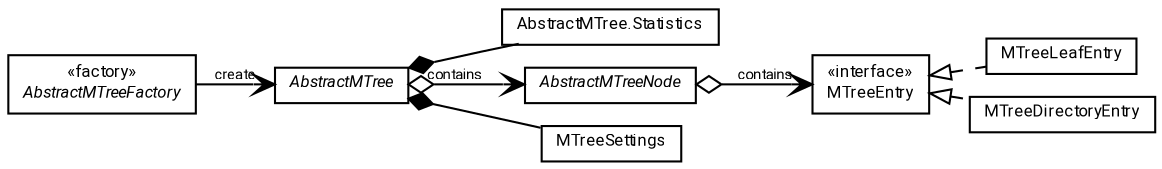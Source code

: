 #!/usr/local/bin/dot
#
# Class diagram 
# Generated by UMLGraph version R5_7_2-60-g0e99a6 (http://www.spinellis.gr/umlgraph/)
#

digraph G {
	graph [fontnames="svg"]
	edge [fontname="Roboto",fontsize=7,labelfontname="Roboto",labelfontsize=7,color="black"];
	node [fontname="Roboto",fontcolor="black",fontsize=8,shape=plaintext,margin=0,width=0,height=0];
	nodesep=0.15;
	ranksep=0.25;
	rankdir=LR;
	// de.lmu.ifi.dbs.elki.index.tree.metrical.mtreevariants.MTreeLeafEntry
	c622576 [label=<<table title="de.lmu.ifi.dbs.elki.index.tree.metrical.mtreevariants.MTreeLeafEntry" border="0" cellborder="1" cellspacing="0" cellpadding="2" href="MTreeLeafEntry.html" target="_parent">
		<tr><td><table border="0" cellspacing="0" cellpadding="1">
		<tr><td align="center" balign="center"> <font face="Roboto">MTreeLeafEntry</font> </td></tr>
		</table></td></tr>
		</table>>, URL="MTreeLeafEntry.html"];
	// de.lmu.ifi.dbs.elki.index.tree.metrical.mtreevariants.MTreeEntry
	c622577 [label=<<table title="de.lmu.ifi.dbs.elki.index.tree.metrical.mtreevariants.MTreeEntry" border="0" cellborder="1" cellspacing="0" cellpadding="2" href="MTreeEntry.html" target="_parent">
		<tr><td><table border="0" cellspacing="0" cellpadding="1">
		<tr><td align="center" balign="center"> &#171;interface&#187; </td></tr>
		<tr><td align="center" balign="center"> <font face="Roboto">MTreeEntry</font> </td></tr>
		</table></td></tr>
		</table>>, URL="MTreeEntry.html"];
	// de.lmu.ifi.dbs.elki.index.tree.metrical.mtreevariants.AbstractMTreeFactory<O, N extends de.lmu.ifi.dbs.elki.index.tree.metrical.mtreevariants.AbstractMTreeNode<O, N, E>, E extends de.lmu.ifi.dbs.elki.index.tree.metrical.mtreevariants.MTreeEntry, S extends de.lmu.ifi.dbs.elki.index.tree.metrical.mtreevariants.MTreeSettings<O, N, E>>
	c622587 [label=<<table title="de.lmu.ifi.dbs.elki.index.tree.metrical.mtreevariants.AbstractMTreeFactory" border="0" cellborder="1" cellspacing="0" cellpadding="2" href="AbstractMTreeFactory.html" target="_parent">
		<tr><td><table border="0" cellspacing="0" cellpadding="1">
		<tr><td align="center" balign="center"> &#171;factory&#187; </td></tr>
		<tr><td align="center" balign="center"> <font face="Roboto"><i>AbstractMTreeFactory</i></font> </td></tr>
		</table></td></tr>
		</table>>, URL="AbstractMTreeFactory.html"];
	// de.lmu.ifi.dbs.elki.index.tree.metrical.mtreevariants.AbstractMTree<O, N extends de.lmu.ifi.dbs.elki.index.tree.metrical.mtreevariants.AbstractMTreeNode<O, N, E>, E extends de.lmu.ifi.dbs.elki.index.tree.metrical.mtreevariants.MTreeEntry, S extends de.lmu.ifi.dbs.elki.index.tree.metrical.mtreevariants.MTreeSettings<O, N, E>>
	c622589 [label=<<table title="de.lmu.ifi.dbs.elki.index.tree.metrical.mtreevariants.AbstractMTree" border="0" cellborder="1" cellspacing="0" cellpadding="2" href="AbstractMTree.html" target="_parent">
		<tr><td><table border="0" cellspacing="0" cellpadding="1">
		<tr><td align="center" balign="center"> <font face="Roboto"><i>AbstractMTree</i></font> </td></tr>
		</table></td></tr>
		</table>>, URL="AbstractMTree.html"];
	// de.lmu.ifi.dbs.elki.index.tree.metrical.mtreevariants.AbstractMTree<O, N extends de.lmu.ifi.dbs.elki.index.tree.metrical.mtreevariants.AbstractMTreeNode<O, N, E>, E extends de.lmu.ifi.dbs.elki.index.tree.metrical.mtreevariants.MTreeEntry, S extends de.lmu.ifi.dbs.elki.index.tree.metrical.mtreevariants.MTreeSettings<O, N, E>>.Statistics
	c622590 [label=<<table title="de.lmu.ifi.dbs.elki.index.tree.metrical.mtreevariants.AbstractMTree.Statistics" border="0" cellborder="1" cellspacing="0" cellpadding="2" href="AbstractMTree.Statistics.html" target="_parent">
		<tr><td><table border="0" cellspacing="0" cellpadding="1">
		<tr><td align="center" balign="center"> <font face="Roboto">AbstractMTree.Statistics</font> </td></tr>
		</table></td></tr>
		</table>>, URL="AbstractMTree.Statistics.html"];
	// de.lmu.ifi.dbs.elki.index.tree.metrical.mtreevariants.MTreeDirectoryEntry
	c622633 [label=<<table title="de.lmu.ifi.dbs.elki.index.tree.metrical.mtreevariants.MTreeDirectoryEntry" border="0" cellborder="1" cellspacing="0" cellpadding="2" href="MTreeDirectoryEntry.html" target="_parent">
		<tr><td><table border="0" cellspacing="0" cellpadding="1">
		<tr><td align="center" balign="center"> <font face="Roboto">MTreeDirectoryEntry</font> </td></tr>
		</table></td></tr>
		</table>>, URL="MTreeDirectoryEntry.html"];
	// de.lmu.ifi.dbs.elki.index.tree.metrical.mtreevariants.AbstractMTreeNode<O, N extends de.lmu.ifi.dbs.elki.index.tree.metrical.mtreevariants.AbstractMTreeNode<O, N, E>, E extends de.lmu.ifi.dbs.elki.index.tree.metrical.mtreevariants.MTreeEntry>
	c622656 [label=<<table title="de.lmu.ifi.dbs.elki.index.tree.metrical.mtreevariants.AbstractMTreeNode" border="0" cellborder="1" cellspacing="0" cellpadding="2" href="AbstractMTreeNode.html" target="_parent">
		<tr><td><table border="0" cellspacing="0" cellpadding="1">
		<tr><td align="center" balign="center"> <font face="Roboto"><i>AbstractMTreeNode</i></font> </td></tr>
		</table></td></tr>
		</table>>, URL="AbstractMTreeNode.html"];
	// de.lmu.ifi.dbs.elki.index.tree.metrical.mtreevariants.MTreeSettings<O, N extends de.lmu.ifi.dbs.elki.index.tree.metrical.mtreevariants.AbstractMTreeNode<O, N, E>, E extends de.lmu.ifi.dbs.elki.index.tree.metrical.mtreevariants.MTreeEntry>
	c622657 [label=<<table title="de.lmu.ifi.dbs.elki.index.tree.metrical.mtreevariants.MTreeSettings" border="0" cellborder="1" cellspacing="0" cellpadding="2" href="MTreeSettings.html" target="_parent">
		<tr><td><table border="0" cellspacing="0" cellpadding="1">
		<tr><td align="center" balign="center"> <font face="Roboto">MTreeSettings</font> </td></tr>
		</table></td></tr>
		</table>>, URL="MTreeSettings.html"];
	// de.lmu.ifi.dbs.elki.index.tree.metrical.mtreevariants.MTreeLeafEntry implements de.lmu.ifi.dbs.elki.index.tree.metrical.mtreevariants.MTreeEntry
	c622577 -> c622576 [arrowtail=empty,style=dashed,dir=back,weight=9];
	// de.lmu.ifi.dbs.elki.index.tree.metrical.mtreevariants.AbstractMTreeFactory<O, N extends de.lmu.ifi.dbs.elki.index.tree.metrical.mtreevariants.AbstractMTreeNode<O, N, E>, E extends de.lmu.ifi.dbs.elki.index.tree.metrical.mtreevariants.MTreeEntry, S extends de.lmu.ifi.dbs.elki.index.tree.metrical.mtreevariants.MTreeSettings<O, N, E>> navassoc de.lmu.ifi.dbs.elki.index.tree.metrical.mtreevariants.AbstractMTree<O, N extends de.lmu.ifi.dbs.elki.index.tree.metrical.mtreevariants.AbstractMTreeNode<O, N, E>, E extends de.lmu.ifi.dbs.elki.index.tree.metrical.mtreevariants.MTreeEntry, S extends de.lmu.ifi.dbs.elki.index.tree.metrical.mtreevariants.MTreeSettings<O, N, E>>
	c622587 -> c622589 [arrowhead=open,weight=1,label="create"];
	// de.lmu.ifi.dbs.elki.index.tree.metrical.mtreevariants.AbstractMTree<O, N extends de.lmu.ifi.dbs.elki.index.tree.metrical.mtreevariants.AbstractMTreeNode<O, N, E>, E extends de.lmu.ifi.dbs.elki.index.tree.metrical.mtreevariants.MTreeEntry, S extends de.lmu.ifi.dbs.elki.index.tree.metrical.mtreevariants.MTreeSettings<O, N, E>> composed de.lmu.ifi.dbs.elki.index.tree.metrical.mtreevariants.MTreeSettings<O, N extends de.lmu.ifi.dbs.elki.index.tree.metrical.mtreevariants.AbstractMTreeNode<O, N, E>, E extends de.lmu.ifi.dbs.elki.index.tree.metrical.mtreevariants.MTreeEntry>
	c622589 -> c622657 [arrowhead=none,arrowtail=diamond,dir=back,weight=6];
	// de.lmu.ifi.dbs.elki.index.tree.metrical.mtreevariants.AbstractMTree<O, N extends de.lmu.ifi.dbs.elki.index.tree.metrical.mtreevariants.AbstractMTreeNode<O, N, E>, E extends de.lmu.ifi.dbs.elki.index.tree.metrical.mtreevariants.MTreeEntry, S extends de.lmu.ifi.dbs.elki.index.tree.metrical.mtreevariants.MTreeSettings<O, N, E>> composed de.lmu.ifi.dbs.elki.index.tree.metrical.mtreevariants.AbstractMTree<O, N extends de.lmu.ifi.dbs.elki.index.tree.metrical.mtreevariants.AbstractMTreeNode<O, N, E>, E extends de.lmu.ifi.dbs.elki.index.tree.metrical.mtreevariants.MTreeEntry, S extends de.lmu.ifi.dbs.elki.index.tree.metrical.mtreevariants.MTreeSettings<O, N, E>>.Statistics
	c622589 -> c622590 [arrowhead=none,arrowtail=diamond,dir=back,weight=6];
	// de.lmu.ifi.dbs.elki.index.tree.metrical.mtreevariants.AbstractMTree<O, N extends de.lmu.ifi.dbs.elki.index.tree.metrical.mtreevariants.AbstractMTreeNode<O, N, E>, E extends de.lmu.ifi.dbs.elki.index.tree.metrical.mtreevariants.MTreeEntry, S extends de.lmu.ifi.dbs.elki.index.tree.metrical.mtreevariants.MTreeSettings<O, N, E>> navhas de.lmu.ifi.dbs.elki.index.tree.metrical.mtreevariants.AbstractMTreeNode<O, N extends de.lmu.ifi.dbs.elki.index.tree.metrical.mtreevariants.AbstractMTreeNode<O, N, E>, E extends de.lmu.ifi.dbs.elki.index.tree.metrical.mtreevariants.MTreeEntry>
	c622589 -> c622656 [arrowhead=open,arrowtail=ediamond,dir=both,weight=3,label="contains"];
	// de.lmu.ifi.dbs.elki.index.tree.metrical.mtreevariants.MTreeDirectoryEntry implements de.lmu.ifi.dbs.elki.index.tree.metrical.mtreevariants.MTreeEntry
	c622577 -> c622633 [arrowtail=empty,style=dashed,dir=back,weight=9];
	// de.lmu.ifi.dbs.elki.index.tree.metrical.mtreevariants.AbstractMTreeNode<O, N extends de.lmu.ifi.dbs.elki.index.tree.metrical.mtreevariants.AbstractMTreeNode<O, N, E>, E extends de.lmu.ifi.dbs.elki.index.tree.metrical.mtreevariants.MTreeEntry> navhas de.lmu.ifi.dbs.elki.index.tree.metrical.mtreevariants.MTreeEntry
	c622656 -> c622577 [arrowhead=open,arrowtail=ediamond,dir=both,weight=3,label="contains"];
}

